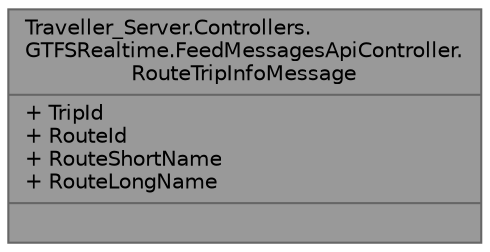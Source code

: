 digraph "Traveller_Server.Controllers.GTFSRealtime.FeedMessagesApiController.RouteTripInfoMessage"
{
 // LATEX_PDF_SIZE
  bgcolor="transparent";
  edge [fontname=Helvetica,fontsize=10,labelfontname=Helvetica,labelfontsize=10];
  node [fontname=Helvetica,fontsize=10,shape=box,height=0.2,width=0.4];
  Node1 [shape=record,label="{Traveller_Server.Controllers.\lGTFSRealtime.FeedMessagesApiController.\lRouteTripInfoMessage\n|+ TripId\l+ RouteId\l+ RouteShortName\l+ RouteLongName\l|}",height=0.2,width=0.4,color="gray40", fillcolor="grey60", style="filled", fontcolor="black",tooltip="Message that contains the route and trip info to faciltiate communication with the front-end."];
}
